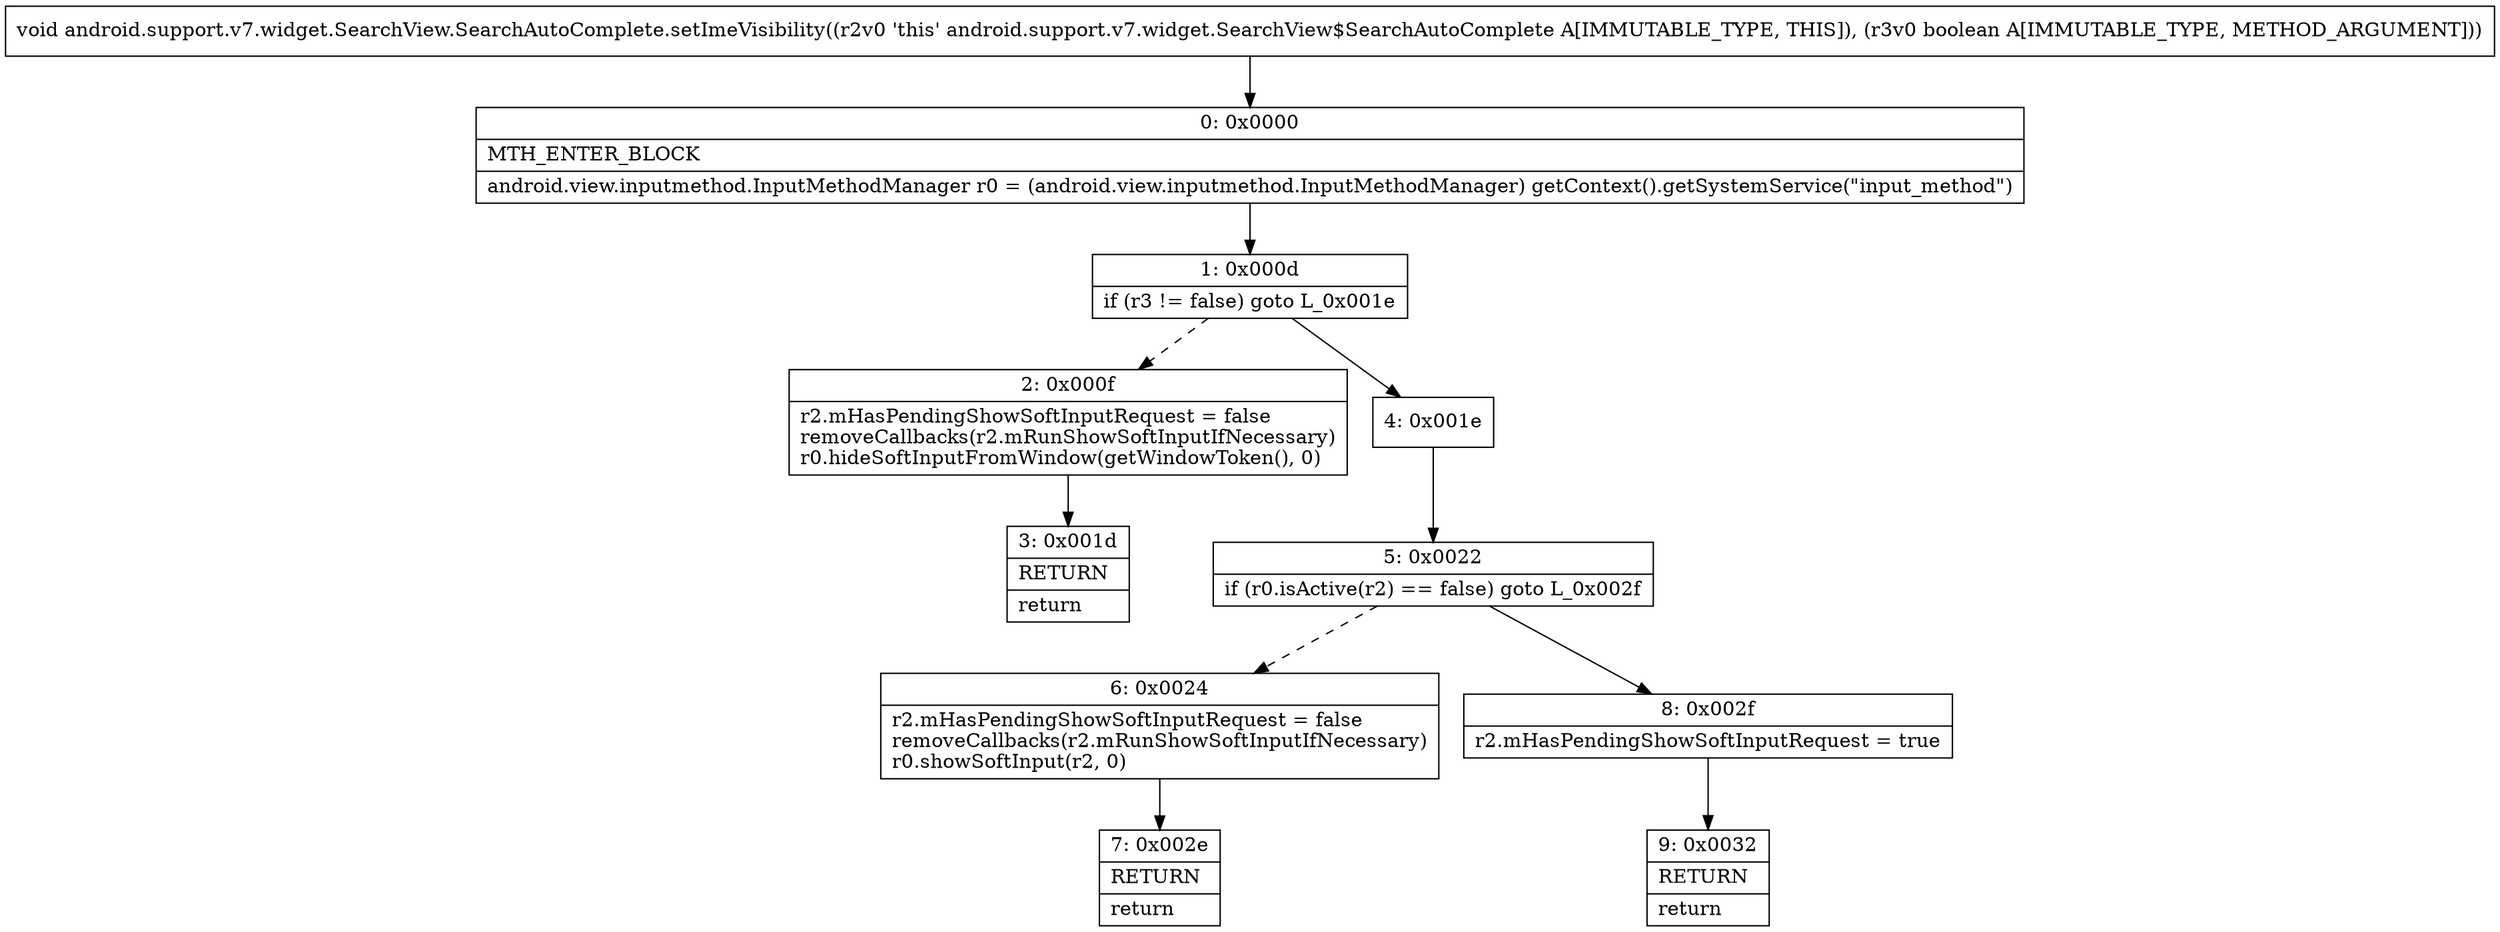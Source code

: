 digraph "CFG forandroid.support.v7.widget.SearchView.SearchAutoComplete.setImeVisibility(Z)V" {
Node_0 [shape=record,label="{0\:\ 0x0000|MTH_ENTER_BLOCK\l|android.view.inputmethod.InputMethodManager r0 = (android.view.inputmethod.InputMethodManager) getContext().getSystemService(\"input_method\")\l}"];
Node_1 [shape=record,label="{1\:\ 0x000d|if (r3 != false) goto L_0x001e\l}"];
Node_2 [shape=record,label="{2\:\ 0x000f|r2.mHasPendingShowSoftInputRequest = false\lremoveCallbacks(r2.mRunShowSoftInputIfNecessary)\lr0.hideSoftInputFromWindow(getWindowToken(), 0)\l}"];
Node_3 [shape=record,label="{3\:\ 0x001d|RETURN\l|return\l}"];
Node_4 [shape=record,label="{4\:\ 0x001e}"];
Node_5 [shape=record,label="{5\:\ 0x0022|if (r0.isActive(r2) == false) goto L_0x002f\l}"];
Node_6 [shape=record,label="{6\:\ 0x0024|r2.mHasPendingShowSoftInputRequest = false\lremoveCallbacks(r2.mRunShowSoftInputIfNecessary)\lr0.showSoftInput(r2, 0)\l}"];
Node_7 [shape=record,label="{7\:\ 0x002e|RETURN\l|return\l}"];
Node_8 [shape=record,label="{8\:\ 0x002f|r2.mHasPendingShowSoftInputRequest = true\l}"];
Node_9 [shape=record,label="{9\:\ 0x0032|RETURN\l|return\l}"];
MethodNode[shape=record,label="{void android.support.v7.widget.SearchView.SearchAutoComplete.setImeVisibility((r2v0 'this' android.support.v7.widget.SearchView$SearchAutoComplete A[IMMUTABLE_TYPE, THIS]), (r3v0 boolean A[IMMUTABLE_TYPE, METHOD_ARGUMENT])) }"];
MethodNode -> Node_0;
Node_0 -> Node_1;
Node_1 -> Node_2[style=dashed];
Node_1 -> Node_4;
Node_2 -> Node_3;
Node_4 -> Node_5;
Node_5 -> Node_6[style=dashed];
Node_5 -> Node_8;
Node_6 -> Node_7;
Node_8 -> Node_9;
}


